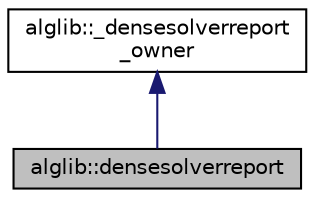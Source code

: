 digraph "alglib::densesolverreport"
{
  edge [fontname="Helvetica",fontsize="10",labelfontname="Helvetica",labelfontsize="10"];
  node [fontname="Helvetica",fontsize="10",shape=record];
  Node0 [label="alglib::densesolverreport",height=0.2,width=0.4,color="black", fillcolor="grey75", style="filled", fontcolor="black"];
  Node1 -> Node0 [dir="back",color="midnightblue",fontsize="10",style="solid",fontname="Helvetica"];
  Node1 [label="alglib::_densesolverreport\l_owner",height=0.2,width=0.4,color="black", fillcolor="white", style="filled",URL="$classalglib_1_1__densesolverreport__owner.html"];
}
